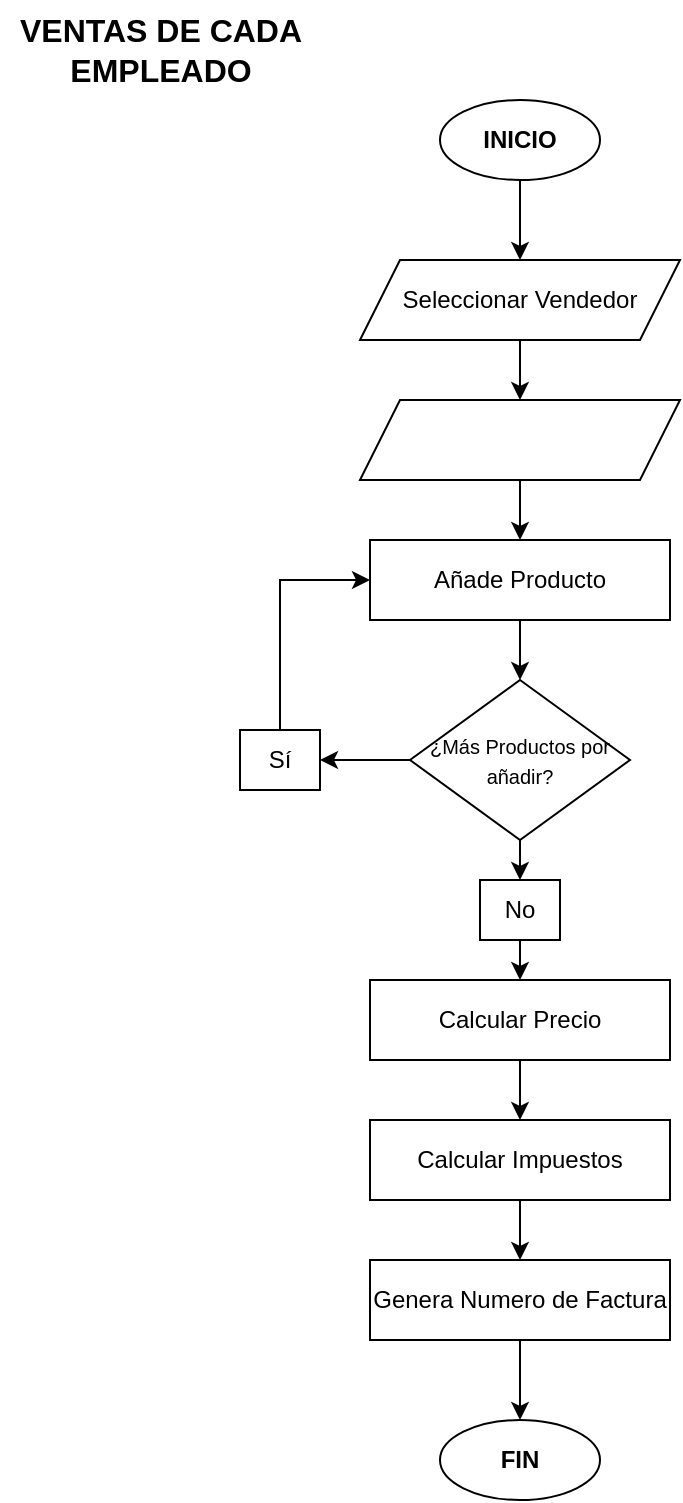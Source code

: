 <mxfile version="24.0.0" type="github">
  <diagram id="C5RBs43oDa-KdzZeNtuy" name="Page-1">
    <mxGraphModel dx="832" dy="447" grid="1" gridSize="10" guides="1" tooltips="1" connect="1" arrows="1" fold="1" page="1" pageScale="1" pageWidth="827" pageHeight="1169" background="none" math="0" shadow="0">
      <root>
        <mxCell id="WIyWlLk6GJQsqaUBKTNV-0" />
        <mxCell id="WIyWlLk6GJQsqaUBKTNV-1" parent="WIyWlLk6GJQsqaUBKTNV-0" />
        <mxCell id="WuzCzDK2jLKwMSGD9dU1-18" style="edgeStyle=orthogonalEdgeStyle;rounded=0;orthogonalLoop=1;jettySize=auto;html=1;exitX=0.5;exitY=0;exitDx=0;exitDy=0;entryX=0;entryY=0.5;entryDx=0;entryDy=0;" parent="WIyWlLk6GJQsqaUBKTNV-1" source="WuzCzDK2jLKwMSGD9dU1-0" target="WuzCzDK2jLKwMSGD9dU1-2" edge="1">
          <mxGeometry relative="1" as="geometry" />
        </mxCell>
        <mxCell id="WuzCzDK2jLKwMSGD9dU1-0" value="Sí" style="rounded=0;whiteSpace=wrap;html=1;" parent="WIyWlLk6GJQsqaUBKTNV-1" vertex="1">
          <mxGeometry x="270" y="405" width="40" height="30" as="geometry" />
        </mxCell>
        <mxCell id="WuzCzDK2jLKwMSGD9dU1-23" style="edgeStyle=orthogonalEdgeStyle;rounded=0;orthogonalLoop=1;jettySize=auto;html=1;exitX=0.5;exitY=1;exitDx=0;exitDy=0;entryX=0.5;entryY=0;entryDx=0;entryDy=0;" parent="WIyWlLk6GJQsqaUBKTNV-1" source="WuzCzDK2jLKwMSGD9dU1-1" target="WuzCzDK2jLKwMSGD9dU1-3" edge="1">
          <mxGeometry relative="1" as="geometry" />
        </mxCell>
        <mxCell id="WuzCzDK2jLKwMSGD9dU1-1" value="Calcular Precio" style="rounded=0;whiteSpace=wrap;html=1;" parent="WIyWlLk6GJQsqaUBKTNV-1" vertex="1">
          <mxGeometry x="335" y="530" width="150" height="40" as="geometry" />
        </mxCell>
        <mxCell id="WuzCzDK2jLKwMSGD9dU1-16" style="edgeStyle=orthogonalEdgeStyle;rounded=0;orthogonalLoop=1;jettySize=auto;html=1;exitX=0.5;exitY=1;exitDx=0;exitDy=0;entryX=0.5;entryY=0;entryDx=0;entryDy=0;" parent="WIyWlLk6GJQsqaUBKTNV-1" source="WuzCzDK2jLKwMSGD9dU1-2" target="WuzCzDK2jLKwMSGD9dU1-15" edge="1">
          <mxGeometry relative="1" as="geometry" />
        </mxCell>
        <mxCell id="WuzCzDK2jLKwMSGD9dU1-2" value="Añade Producto" style="rounded=0;whiteSpace=wrap;html=1;" parent="WIyWlLk6GJQsqaUBKTNV-1" vertex="1">
          <mxGeometry x="335" y="310" width="150" height="40" as="geometry" />
        </mxCell>
        <mxCell id="WuzCzDK2jLKwMSGD9dU1-24" style="edgeStyle=orthogonalEdgeStyle;rounded=0;orthogonalLoop=1;jettySize=auto;html=1;exitX=0.5;exitY=1;exitDx=0;exitDy=0;entryX=0.5;entryY=0;entryDx=0;entryDy=0;" parent="WIyWlLk6GJQsqaUBKTNV-1" source="WuzCzDK2jLKwMSGD9dU1-3" target="WuzCzDK2jLKwMSGD9dU1-21" edge="1">
          <mxGeometry relative="1" as="geometry" />
        </mxCell>
        <mxCell id="WuzCzDK2jLKwMSGD9dU1-3" value="Calcular Impuestos" style="rounded=0;whiteSpace=wrap;html=1;" parent="WIyWlLk6GJQsqaUBKTNV-1" vertex="1">
          <mxGeometry x="335" y="600" width="150" height="40" as="geometry" />
        </mxCell>
        <mxCell id="WuzCzDK2jLKwMSGD9dU1-14" style="edgeStyle=orthogonalEdgeStyle;rounded=0;orthogonalLoop=1;jettySize=auto;html=1;exitX=0.5;exitY=1;exitDx=0;exitDy=0;entryX=0.5;entryY=0;entryDx=0;entryDy=0;" parent="WIyWlLk6GJQsqaUBKTNV-1" source="WuzCzDK2jLKwMSGD9dU1-4" target="WuzCzDK2jLKwMSGD9dU1-2" edge="1">
          <mxGeometry relative="1" as="geometry" />
        </mxCell>
        <mxCell id="WuzCzDK2jLKwMSGD9dU1-4" value="" style="shape=parallelogram;perimeter=parallelogramPerimeter;whiteSpace=wrap;html=1;fixedSize=1;" parent="WIyWlLk6GJQsqaUBKTNV-1" vertex="1">
          <mxGeometry x="330" y="240" width="160" height="40" as="geometry" />
        </mxCell>
        <mxCell id="WuzCzDK2jLKwMSGD9dU1-13" style="edgeStyle=orthogonalEdgeStyle;rounded=0;orthogonalLoop=1;jettySize=auto;html=1;exitX=0.5;exitY=1;exitDx=0;exitDy=0;entryX=0.5;entryY=0;entryDx=0;entryDy=0;" parent="WIyWlLk6GJQsqaUBKTNV-1" source="WuzCzDK2jLKwMSGD9dU1-6" target="WuzCzDK2jLKwMSGD9dU1-4" edge="1">
          <mxGeometry relative="1" as="geometry" />
        </mxCell>
        <mxCell id="WuzCzDK2jLKwMSGD9dU1-6" value="Seleccionar Vendedor" style="shape=parallelogram;perimeter=parallelogramPerimeter;whiteSpace=wrap;html=1;fixedSize=1;" parent="WIyWlLk6GJQsqaUBKTNV-1" vertex="1">
          <mxGeometry x="330" y="170" width="160" height="40" as="geometry" />
        </mxCell>
        <mxCell id="WuzCzDK2jLKwMSGD9dU1-7" value="&lt;span style=&quot;font-size: 16px;&quot;&gt;&lt;b&gt;VENTAS DE CADA&lt;/b&gt;&lt;/span&gt;&lt;div&gt;&lt;span style=&quot;font-size: 16px;&quot;&gt;&lt;b&gt;EMPLEADO&lt;/b&gt;&lt;/span&gt;&lt;/div&gt;" style="text;html=1;align=center;verticalAlign=middle;resizable=0;points=[];autosize=1;strokeColor=none;fillColor=none;" parent="WIyWlLk6GJQsqaUBKTNV-1" vertex="1">
          <mxGeometry x="150" y="40" width="160" height="50" as="geometry" />
        </mxCell>
        <mxCell id="WuzCzDK2jLKwMSGD9dU1-12" style="edgeStyle=orthogonalEdgeStyle;rounded=0;orthogonalLoop=1;jettySize=auto;html=1;exitX=0.5;exitY=1;exitDx=0;exitDy=0;entryX=0.5;entryY=0;entryDx=0;entryDy=0;" parent="WIyWlLk6GJQsqaUBKTNV-1" source="WuzCzDK2jLKwMSGD9dU1-8" target="WuzCzDK2jLKwMSGD9dU1-6" edge="1">
          <mxGeometry relative="1" as="geometry" />
        </mxCell>
        <mxCell id="WuzCzDK2jLKwMSGD9dU1-8" value="&lt;b&gt;INICIO&lt;/b&gt;" style="ellipse;whiteSpace=wrap;html=1;" parent="WIyWlLk6GJQsqaUBKTNV-1" vertex="1">
          <mxGeometry x="370" y="90" width="80" height="40" as="geometry" />
        </mxCell>
        <mxCell id="WuzCzDK2jLKwMSGD9dU1-9" value="&lt;b&gt;FIN&lt;/b&gt;" style="ellipse;whiteSpace=wrap;html=1;" parent="WIyWlLk6GJQsqaUBKTNV-1" vertex="1">
          <mxGeometry x="370" y="750" width="80" height="40" as="geometry" />
        </mxCell>
        <mxCell id="WuzCzDK2jLKwMSGD9dU1-17" style="edgeStyle=orthogonalEdgeStyle;rounded=0;orthogonalLoop=1;jettySize=auto;html=1;exitX=0;exitY=0.5;exitDx=0;exitDy=0;" parent="WIyWlLk6GJQsqaUBKTNV-1" source="WuzCzDK2jLKwMSGD9dU1-15" target="WuzCzDK2jLKwMSGD9dU1-0" edge="1">
          <mxGeometry relative="1" as="geometry" />
        </mxCell>
        <mxCell id="WuzCzDK2jLKwMSGD9dU1-20" style="edgeStyle=orthogonalEdgeStyle;rounded=0;orthogonalLoop=1;jettySize=auto;html=1;exitX=0.5;exitY=1;exitDx=0;exitDy=0;entryX=0.5;entryY=0;entryDx=0;entryDy=0;" parent="WIyWlLk6GJQsqaUBKTNV-1" source="WuzCzDK2jLKwMSGD9dU1-15" target="WuzCzDK2jLKwMSGD9dU1-19" edge="1">
          <mxGeometry relative="1" as="geometry" />
        </mxCell>
        <mxCell id="WuzCzDK2jLKwMSGD9dU1-15" value="&lt;font style=&quot;font-size: 10px;&quot;&gt;¿Más Productos por añadir?&lt;/font&gt;" style="rhombus;whiteSpace=wrap;html=1;" parent="WIyWlLk6GJQsqaUBKTNV-1" vertex="1">
          <mxGeometry x="355" y="380" width="110" height="80" as="geometry" />
        </mxCell>
        <mxCell id="WuzCzDK2jLKwMSGD9dU1-22" style="edgeStyle=orthogonalEdgeStyle;rounded=0;orthogonalLoop=1;jettySize=auto;html=1;exitX=0.5;exitY=1;exitDx=0;exitDy=0;entryX=0.5;entryY=0;entryDx=0;entryDy=0;" parent="WIyWlLk6GJQsqaUBKTNV-1" source="WuzCzDK2jLKwMSGD9dU1-19" target="WuzCzDK2jLKwMSGD9dU1-1" edge="1">
          <mxGeometry relative="1" as="geometry" />
        </mxCell>
        <mxCell id="WuzCzDK2jLKwMSGD9dU1-19" value="No" style="rounded=0;whiteSpace=wrap;html=1;" parent="WIyWlLk6GJQsqaUBKTNV-1" vertex="1">
          <mxGeometry x="390" y="480" width="40" height="30" as="geometry" />
        </mxCell>
        <mxCell id="WuzCzDK2jLKwMSGD9dU1-25" style="edgeStyle=orthogonalEdgeStyle;rounded=0;orthogonalLoop=1;jettySize=auto;html=1;exitX=0.5;exitY=1;exitDx=0;exitDy=0;entryX=0.5;entryY=0;entryDx=0;entryDy=0;" parent="WIyWlLk6GJQsqaUBKTNV-1" source="WuzCzDK2jLKwMSGD9dU1-21" target="WuzCzDK2jLKwMSGD9dU1-9" edge="1">
          <mxGeometry relative="1" as="geometry" />
        </mxCell>
        <mxCell id="WuzCzDK2jLKwMSGD9dU1-21" value="Genera Numero de Factura" style="rounded=0;whiteSpace=wrap;html=1;" parent="WIyWlLk6GJQsqaUBKTNV-1" vertex="1">
          <mxGeometry x="335" y="670" width="150" height="40" as="geometry" />
        </mxCell>
      </root>
    </mxGraphModel>
  </diagram>
</mxfile>
